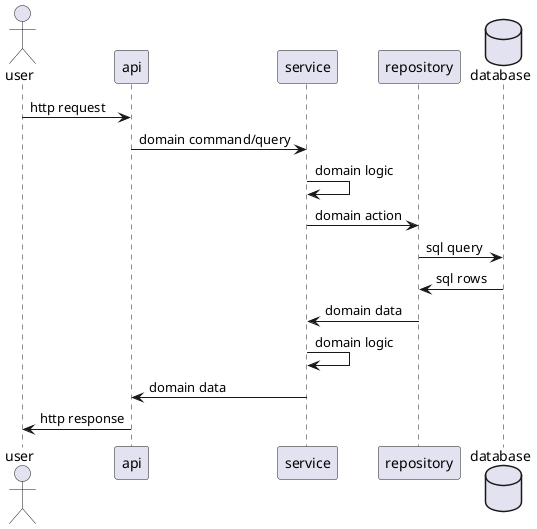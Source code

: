 @startuml Code layers

actor user
participant api
participant service
participant repository
database database

user -> api: http request
api -> service: domain command/query
service -> service: domain logic
service -> repository: domain action
repository -> database: sql query
repository <- database: sql rows
service <- repository: domain data
service -> service: domain logic
api <- service: domain data
user <- api: http response

@enduml
